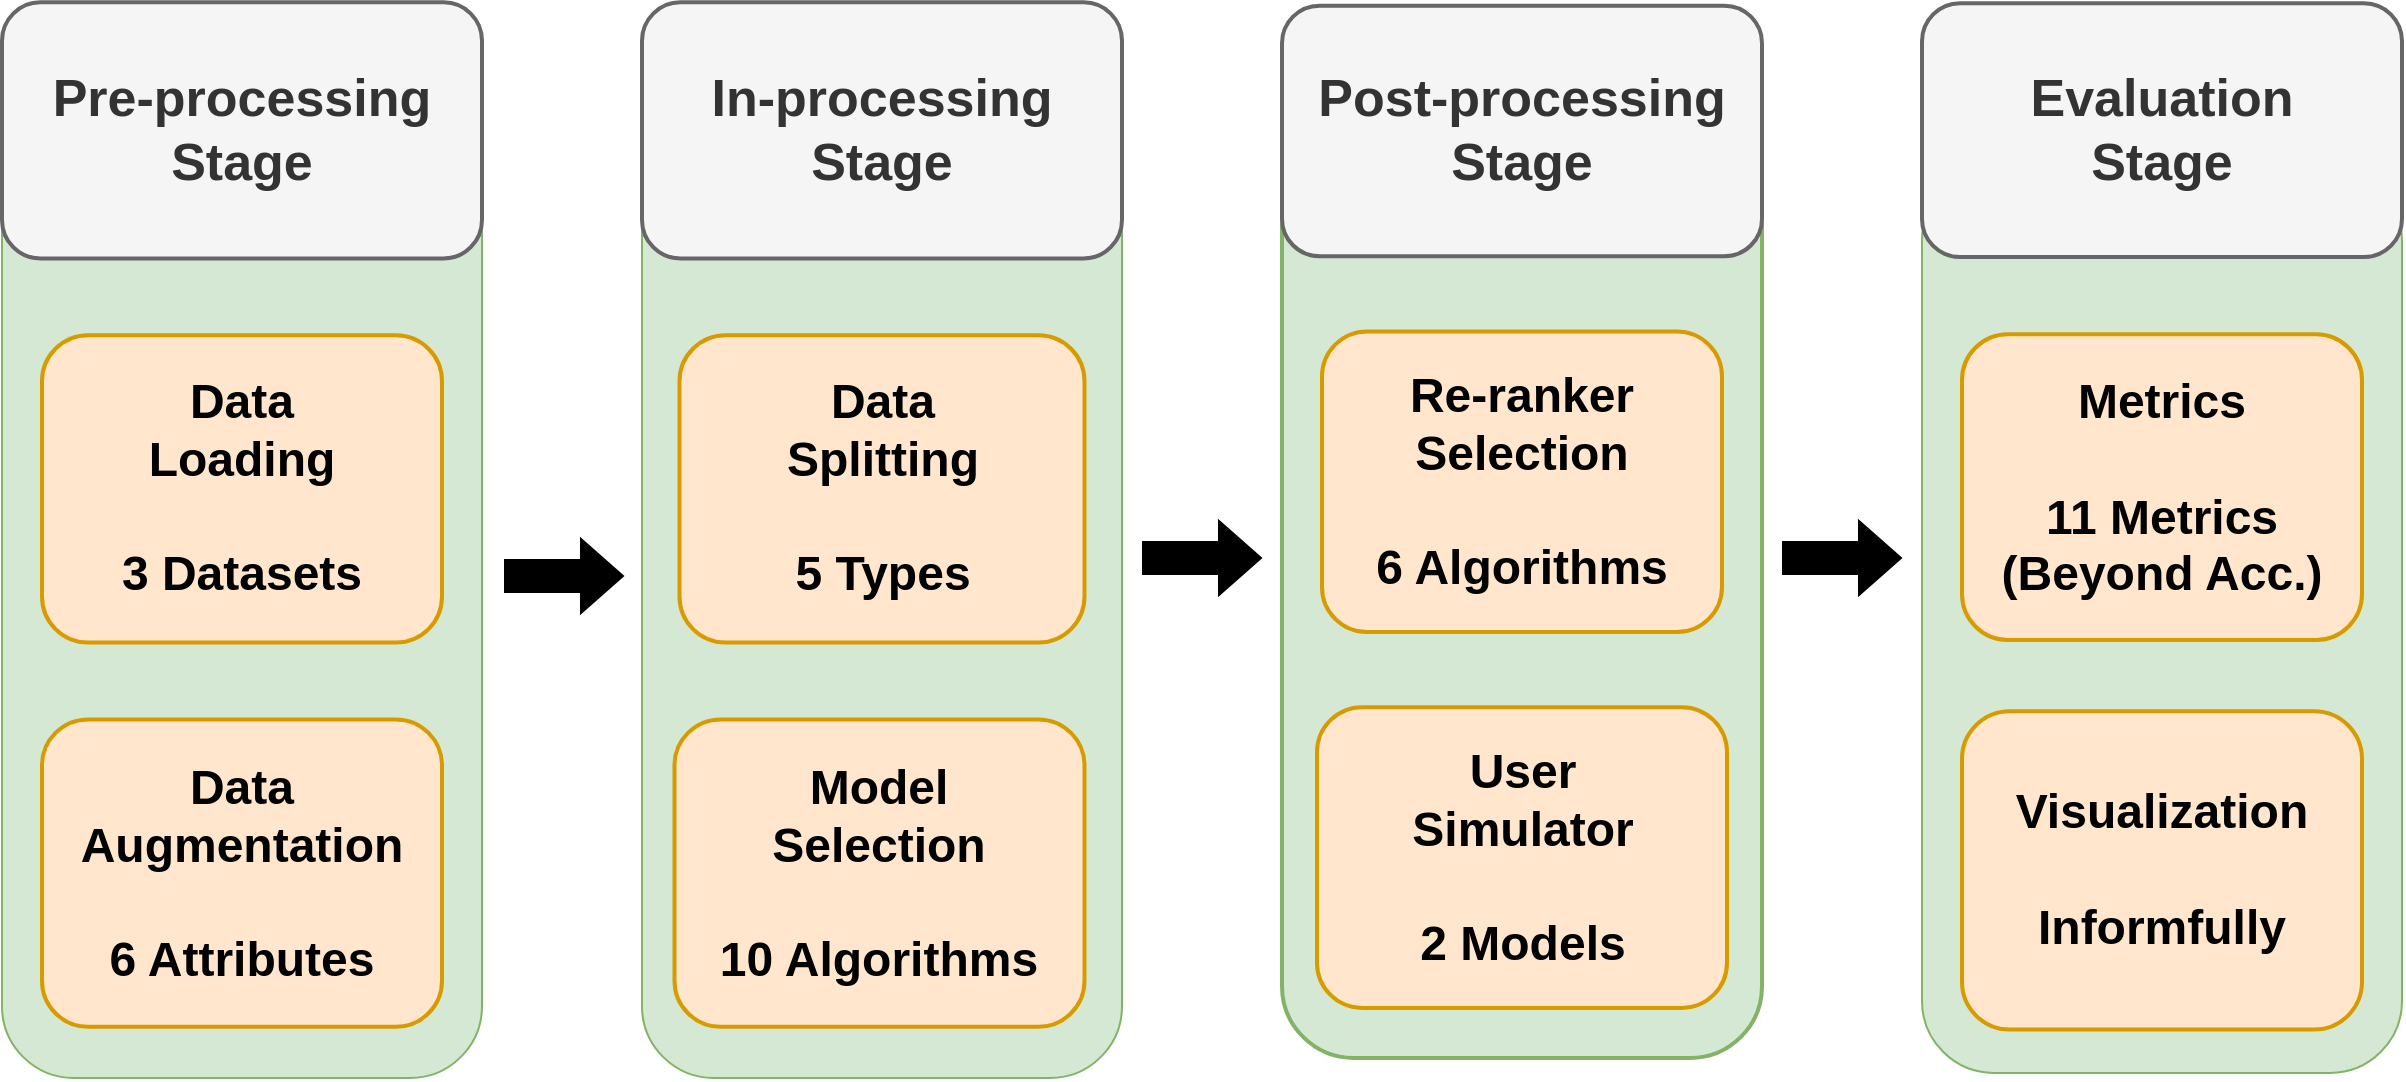 <mxfile version="28.1.2" pages="2">
  <diagram name="Page-1" id="v53bKYuC7yBzTNyNIc8t">
    <mxGraphModel dx="2276" dy="961" grid="1" gridSize="10" guides="1" tooltips="1" connect="1" arrows="1" fold="1" page="1" pageScale="1" pageWidth="850" pageHeight="1100" math="0" shadow="0">
      <root>
        <mxCell id="0" />
        <mxCell id="1" parent="0" />
        <mxCell id="HIbShT7YJVeBAYEJPjFj-11" value="" style="group;strokeWidth=2;" parent="1" vertex="1" connectable="0">
          <mxGeometry x="-280" y="369" width="240" height="461" as="geometry" />
        </mxCell>
        <mxCell id="HIbShT7YJVeBAYEJPjFj-12" value="" style="rounded=1;whiteSpace=wrap;html=1;fillColor=#d5e8d4;strokeColor=#82b366;" parent="HIbShT7YJVeBAYEJPjFj-11" vertex="1">
          <mxGeometry width="240" height="461.0" as="geometry" />
        </mxCell>
        <mxCell id="HIbShT7YJVeBAYEJPjFj-13" value="&lt;b&gt;&lt;font style=&quot;font-size: 26px;&quot;&gt;In-processing&lt;br&gt;Stage&lt;/font&gt;&lt;/b&gt;" style="rounded=1;whiteSpace=wrap;html=1;fillColor=#f5f5f5;strokeColor=#666666;fontColor=#333333;strokeWidth=2;" parent="HIbShT7YJVeBAYEJPjFj-11" vertex="1">
          <mxGeometry y="-76.833" width="240" height="128.056" as="geometry" />
        </mxCell>
        <mxCell id="HIbShT7YJVeBAYEJPjFj-15" value="&lt;b&gt;&lt;font style=&quot;font-size: 24px;&quot;&gt;Data &lt;br&gt;Splitting&lt;/font&gt;&lt;/b&gt;&lt;div&gt;&lt;b&gt;&lt;font style=&quot;font-size: 24px;&quot;&gt;&lt;br&gt;5 Types&lt;/font&gt;&lt;/b&gt;&lt;/div&gt;" style="rounded=1;whiteSpace=wrap;html=1;fillColor=#ffe6cc;strokeColor=#d79b00;strokeWidth=2;" parent="HIbShT7YJVeBAYEJPjFj-11" vertex="1">
          <mxGeometry x="18.75" y="89.639" width="202.5" height="153.667" as="geometry" />
        </mxCell>
        <mxCell id="HIbShT7YJVeBAYEJPjFj-16" value="&lt;b&gt;&lt;font&gt;&lt;font style=&quot;font-size: 24px;&quot;&gt;Model&lt;br&gt;Selection&lt;/font&gt;&lt;/font&gt;&lt;/b&gt;&lt;div&gt;&lt;b&gt;&lt;font&gt;&lt;font style=&quot;font-size: 24px;&quot;&gt;&lt;br&gt;10 Algorithms&lt;/font&gt;&lt;/font&gt;&lt;/b&gt;&lt;/div&gt;" style="rounded=1;whiteSpace=wrap;html=1;fillColor=#ffe6cc;strokeColor=#d79b00;strokeWidth=2;" parent="HIbShT7YJVeBAYEJPjFj-11" vertex="1">
          <mxGeometry x="16.25" y="281.722" width="205" height="153.667" as="geometry" />
        </mxCell>
        <mxCell id="R-RgJ2SECO2xCFK0YhMq-10" value="" style="group" parent="1" vertex="1" connectable="0">
          <mxGeometry x="-349" y="570" width="699" height="9" as="geometry" />
        </mxCell>
        <mxCell id="R-RgJ2SECO2xCFK0YhMq-1" value="" style="shape=flexArrow;endArrow=classic;html=1;rounded=0;width=16;endSize=6.67;fillColor=#000000;" parent="R-RgJ2SECO2xCFK0YhMq-10" edge="1">
          <mxGeometry width="50" height="50" relative="1" as="geometry">
            <mxPoint y="9" as="sourcePoint" />
            <mxPoint x="60" y="9" as="targetPoint" />
          </mxGeometry>
        </mxCell>
        <mxCell id="R-RgJ2SECO2xCFK0YhMq-2" value="" style="shape=flexArrow;endArrow=classic;html=1;rounded=0;width=16;endSize=6.67;fillColor=#000000;" parent="R-RgJ2SECO2xCFK0YhMq-10" edge="1">
          <mxGeometry width="50" height="50" relative="1" as="geometry">
            <mxPoint x="319" as="sourcePoint" />
            <mxPoint x="379" as="targetPoint" />
          </mxGeometry>
        </mxCell>
        <mxCell id="R-RgJ2SECO2xCFK0YhMq-5" value="" style="shape=flexArrow;endArrow=classic;html=1;rounded=0;width=16;endSize=6.67;fillColor=#000000;" parent="R-RgJ2SECO2xCFK0YhMq-10" edge="1">
          <mxGeometry width="50" height="50" relative="1" as="geometry">
            <mxPoint x="639" as="sourcePoint" />
            <mxPoint x="699" as="targetPoint" />
          </mxGeometry>
        </mxCell>
        <mxCell id="R-RgJ2SECO2xCFK0YhMq-11" value="" style="group" parent="1" vertex="1" connectable="0">
          <mxGeometry x="-600" y="369" width="240" height="461" as="geometry" />
        </mxCell>
        <mxCell id="HIbShT7YJVeBAYEJPjFj-1" value="" style="group;strokeWidth=2;" parent="R-RgJ2SECO2xCFK0YhMq-11" vertex="1" connectable="0">
          <mxGeometry width="240" height="461.0" as="geometry" />
        </mxCell>
        <mxCell id="HIbShT7YJVeBAYEJPjFj-2" value="" style="rounded=1;whiteSpace=wrap;html=1;fillColor=#d5e8d4;strokeColor=#82b366;" parent="HIbShT7YJVeBAYEJPjFj-1" vertex="1">
          <mxGeometry width="240" height="461.0" as="geometry" />
        </mxCell>
        <mxCell id="HIbShT7YJVeBAYEJPjFj-3" value="&lt;b&gt;&lt;font style=&quot;font-size: 26px;&quot;&gt;Pre-processing Stage&lt;/font&gt;&lt;/b&gt;" style="rounded=1;whiteSpace=wrap;html=1;fillColor=#f5f5f5;strokeColor=#666666;fontColor=#333333;strokeWidth=2;" parent="HIbShT7YJVeBAYEJPjFj-1" vertex="1">
          <mxGeometry y="-76.833" width="240" height="128.056" as="geometry" />
        </mxCell>
        <mxCell id="HIbShT7YJVeBAYEJPjFj-23" value="&lt;font style=&quot;font-size: 24px;&quot;&gt;&lt;b style=&quot;&quot;&gt;Data&lt;br&gt;Loading&lt;br&gt;&lt;br&gt;&lt;/b&gt;&lt;/font&gt;&lt;div&gt;&lt;font style=&quot;font-size: 24px;&quot;&gt;&lt;b style=&quot;&quot;&gt;3 Datasets&lt;/b&gt;&lt;/font&gt;&lt;/div&gt;" style="rounded=1;whiteSpace=wrap;html=1;fillColor=#ffe6cc;strokeColor=#d79b00;strokeWidth=2;" parent="HIbShT7YJVeBAYEJPjFj-1" vertex="1">
          <mxGeometry x="20" y="89.639" width="200" height="153.667" as="geometry" />
        </mxCell>
        <mxCell id="HIbShT7YJVeBAYEJPjFj-27" value="&lt;font style=&quot;font-size: 24px;&quot;&gt;&lt;span style=&quot;font-weight: bold;&quot;&gt;Data&lt;br&gt;&lt;/span&gt;&lt;span style=&quot;font-weight: bold;&quot;&gt;Augmentation&lt;br&gt;&lt;br&gt;6 Attributes&lt;/span&gt;&lt;/font&gt;" style="rounded=1;whiteSpace=wrap;html=1;fillColor=#ffe6cc;strokeColor=#d79b00;strokeWidth=2;" parent="R-RgJ2SECO2xCFK0YhMq-11" vertex="1">
          <mxGeometry x="20" y="281.722" width="200" height="153.667" as="geometry" />
        </mxCell>
        <mxCell id="R-RgJ2SECO2xCFK0YhMq-12" value="" style="group" parent="1" vertex="1" connectable="0">
          <mxGeometry x="40" y="369" width="240" height="451" as="geometry" />
        </mxCell>
        <mxCell id="HIbShT7YJVeBAYEJPjFj-7" value="" style="group;strokeWidth=2;" parent="R-RgJ2SECO2xCFK0YhMq-12" vertex="1" connectable="0">
          <mxGeometry width="240" height="451" as="geometry" />
        </mxCell>
        <mxCell id="HIbShT7YJVeBAYEJPjFj-8" value="" style="rounded=1;whiteSpace=wrap;html=1;fillColor=#d5e8d4;strokeColor=#82b366;strokeWidth=2;" parent="HIbShT7YJVeBAYEJPjFj-7" vertex="1">
          <mxGeometry width="240" height="451" as="geometry" />
        </mxCell>
        <mxCell id="HIbShT7YJVeBAYEJPjFj-9" value="&lt;b&gt;&lt;font style=&quot;font-size: 26px;&quot;&gt;Post-processing Stage&lt;/font&gt;&lt;/b&gt;" style="rounded=1;whiteSpace=wrap;html=1;fillColor=#f5f5f5;strokeColor=#666666;fontColor=#333333;strokeWidth=2;" parent="HIbShT7YJVeBAYEJPjFj-7" vertex="1">
          <mxGeometry y="-75.167" width="240" height="125.278" as="geometry" />
        </mxCell>
        <mxCell id="HIbShT7YJVeBAYEJPjFj-10" value="&lt;b style=&quot;&quot;&gt;&lt;font style=&quot;font-size: 24px;&quot;&gt;User&lt;br&gt;Simulator&lt;/font&gt;&lt;/b&gt;&lt;div&gt;&lt;b style=&quot;&quot;&gt;&lt;font style=&quot;font-size: 24px;&quot;&gt;&lt;br&gt;2 Models&lt;/font&gt;&lt;/b&gt;&lt;/div&gt;" style="rounded=1;whiteSpace=wrap;html=1;fillColor=#ffe6cc;strokeColor=#d79b00;strokeWidth=2;" parent="HIbShT7YJVeBAYEJPjFj-7" vertex="1">
          <mxGeometry x="17.5" y="275.611" width="205" height="150.333" as="geometry" />
        </mxCell>
        <mxCell id="HIbShT7YJVeBAYEJPjFj-21" value="&lt;b&gt;&lt;font style=&quot;font-size: 24px;&quot;&gt;Re-ranker&lt;br&gt;Selection&lt;/font&gt;&lt;/b&gt;&lt;div&gt;&lt;span style=&quot;font-size: 24px;&quot;&gt;&lt;b&gt;&lt;br&gt;&lt;/b&gt;&lt;/span&gt;&lt;div&gt;&lt;b&gt;&lt;font style=&quot;font-size: 24px;&quot;&gt;6 Algorithms&lt;/font&gt;&lt;/b&gt;&lt;/div&gt;&lt;/div&gt;" style="rounded=1;whiteSpace=wrap;html=1;fillColor=#ffe6cc;strokeColor=#d79b00;strokeWidth=2;" parent="HIbShT7YJVeBAYEJPjFj-7" vertex="1">
          <mxGeometry x="20" y="87.694" width="200" height="150.333" as="geometry" />
        </mxCell>
        <mxCell id="R-RgJ2SECO2xCFK0YhMq-13" value="" style="group" parent="1" vertex="1" connectable="0">
          <mxGeometry x="360" y="369" width="240" height="461" as="geometry" />
        </mxCell>
        <mxCell id="HIbShT7YJVeBAYEJPjFj-4" value="" style="group;strokeWidth=2;" parent="R-RgJ2SECO2xCFK0YhMq-13" vertex="1" connectable="0">
          <mxGeometry width="240" height="461" as="geometry" />
        </mxCell>
        <mxCell id="HIbShT7YJVeBAYEJPjFj-5" value="" style="rounded=1;whiteSpace=wrap;html=1;fillColor=#d5e8d4;strokeColor=#82b366;" parent="HIbShT7YJVeBAYEJPjFj-4" vertex="1">
          <mxGeometry y="6.316" width="240" height="452.137" as="geometry" />
        </mxCell>
        <mxCell id="HIbShT7YJVeBAYEJPjFj-6" value="&lt;b&gt;&lt;font style=&quot;font-size: 26px;&quot;&gt;Evaluation&lt;br&gt;Stage&lt;/font&gt;&lt;/b&gt;" style="rounded=1;whiteSpace=wrap;html=1;fillColor=#f5f5f5;strokeColor=#666666;fontColor=#333333;strokeWidth=2;" parent="HIbShT7YJVeBAYEJPjFj-4" vertex="1">
          <mxGeometry y="-76.409" width="240" height="126.928" as="geometry" />
        </mxCell>
        <mxCell id="HIbShT7YJVeBAYEJPjFj-18" value="&lt;font style=&quot;font-weight: bold; font-size: 24px;&quot;&gt;Metrics&lt;/font&gt;&lt;div&gt;&lt;font style=&quot;font-weight: bold; font-size: 24px;&quot;&gt;&lt;br&gt;11 Metrics (Beyond Acc.)&lt;/font&gt;&lt;/div&gt;" style="rounded=1;whiteSpace=wrap;html=1;fillColor=#ffe6cc;strokeColor=#d79b00;strokeWidth=2;" parent="HIbShT7YJVeBAYEJPjFj-4" vertex="1">
          <mxGeometry x="20" y="89.144" width="200" height="152.818" as="geometry" />
        </mxCell>
        <mxCell id="HIbShT7YJVeBAYEJPjFj-19" value="&lt;font style=&quot;font-weight: bold; font-size: 24px;&quot;&gt;Visualization&lt;br&gt;&lt;br&gt;&lt;/font&gt;&lt;div&gt;&lt;font style=&quot;font-weight: bold; font-size: 24px;&quot;&gt;Informfully&lt;/font&gt;&lt;/div&gt;" style="rounded=1;whiteSpace=wrap;html=1;fillColor=#ffe6cc;strokeColor=#d79b00;strokeWidth=2;" parent="R-RgJ2SECO2xCFK0YhMq-13" vertex="1">
          <mxGeometry x="20" y="277.619" width="200" height="159.185" as="geometry" />
        </mxCell>
      </root>
    </mxGraphModel>
  </diagram>
  <diagram id="zF98OjqiQ4ushLN_GH9x" name="Explainability">
    <mxGraphModel dx="1102" dy="642" grid="1" gridSize="10" guides="1" tooltips="1" connect="1" arrows="1" fold="1" page="1" pageScale="1" pageWidth="1100" pageHeight="850" math="0" shadow="0">
      <root>
        <mxCell id="ev6mtNF5K1_pZiudceaX-0" />
        <mxCell id="ev6mtNF5K1_pZiudceaX-1" parent="ev6mtNF5K1_pZiudceaX-0" />
      </root>
    </mxGraphModel>
  </diagram>
</mxfile>
